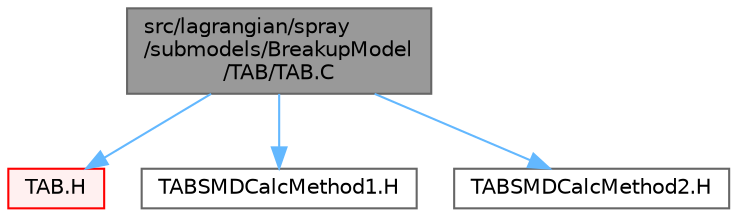 digraph "src/lagrangian/spray/submodels/BreakupModel/TAB/TAB.C"
{
 // LATEX_PDF_SIZE
  bgcolor="transparent";
  edge [fontname=Helvetica,fontsize=10,labelfontname=Helvetica,labelfontsize=10];
  node [fontname=Helvetica,fontsize=10,shape=box,height=0.2,width=0.4];
  Node1 [id="Node000001",label="src/lagrangian/spray\l/submodels/BreakupModel\l/TAB/TAB.C",height=0.2,width=0.4,color="gray40", fillcolor="grey60", style="filled", fontcolor="black",tooltip=" "];
  Node1 -> Node2 [id="edge1_Node000001_Node000002",color="steelblue1",style="solid",tooltip=" "];
  Node2 [id="Node000002",label="TAB.H",height=0.2,width=0.4,color="red", fillcolor="#FFF0F0", style="filled",URL="$TAB_8H.html",tooltip=" "];
  Node1 -> Node148 [id="edge2_Node000001_Node000148",color="steelblue1",style="solid",tooltip=" "];
  Node148 [id="Node000148",label="TABSMDCalcMethod1.H",height=0.2,width=0.4,color="grey40", fillcolor="white", style="filled",URL="$TABSMDCalcMethod1_8H.html",tooltip=" "];
  Node1 -> Node149 [id="edge3_Node000001_Node000149",color="steelblue1",style="solid",tooltip=" "];
  Node149 [id="Node000149",label="TABSMDCalcMethod2.H",height=0.2,width=0.4,color="grey40", fillcolor="white", style="filled",URL="$TABSMDCalcMethod2_8H.html",tooltip=" "];
}
